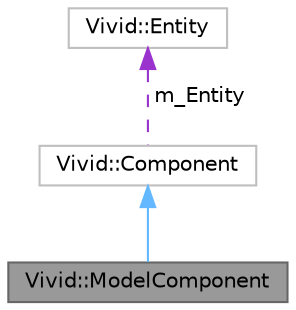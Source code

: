 digraph "Vivid::ModelComponent"
{
 // LATEX_PDF_SIZE
  bgcolor="transparent";
  edge [fontname=Helvetica,fontsize=10,labelfontname=Helvetica,labelfontsize=10];
  node [fontname=Helvetica,fontsize=10,shape=box,height=0.2,width=0.4];
  Node1 [label="Vivid::ModelComponent",height=0.2,width=0.4,color="gray40", fillcolor="grey60", style="filled", fontcolor="black",tooltip=" "];
  Node2 -> Node1 [dir="back",color="steelblue1",style="solid"];
  Node2 [label="Vivid::Component",height=0.2,width=0.4,color="grey75", fillcolor="white", style="filled",URL="$class_vivid_1_1_component.html",tooltip=" "];
  Node3 -> Node2 [dir="back",color="darkorchid3",style="dashed",label=" m_Entity" ];
  Node3 [label="Vivid::Entity",height=0.2,width=0.4,color="grey75", fillcolor="white", style="filled",URL="$class_vivid_1_1_entity.html",tooltip=" "];
}
